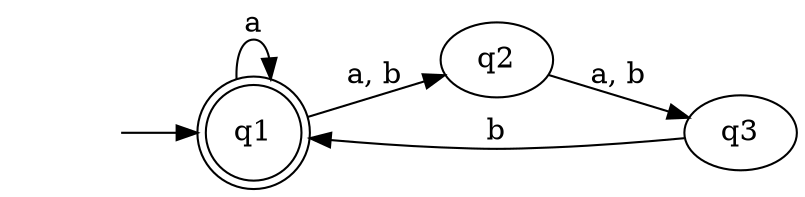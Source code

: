 digraph {
    rankdir = LR
    "" [shape = none]
    q1 [shape = "doublecircle" ]
    "" -> q1
    q1 -> q1 [label = "a"]
    q1 -> q2 [label = "a, b"]
    q2 -> q3 [label = "a, b"]
    q3 -> q1 [label = "b"]
}